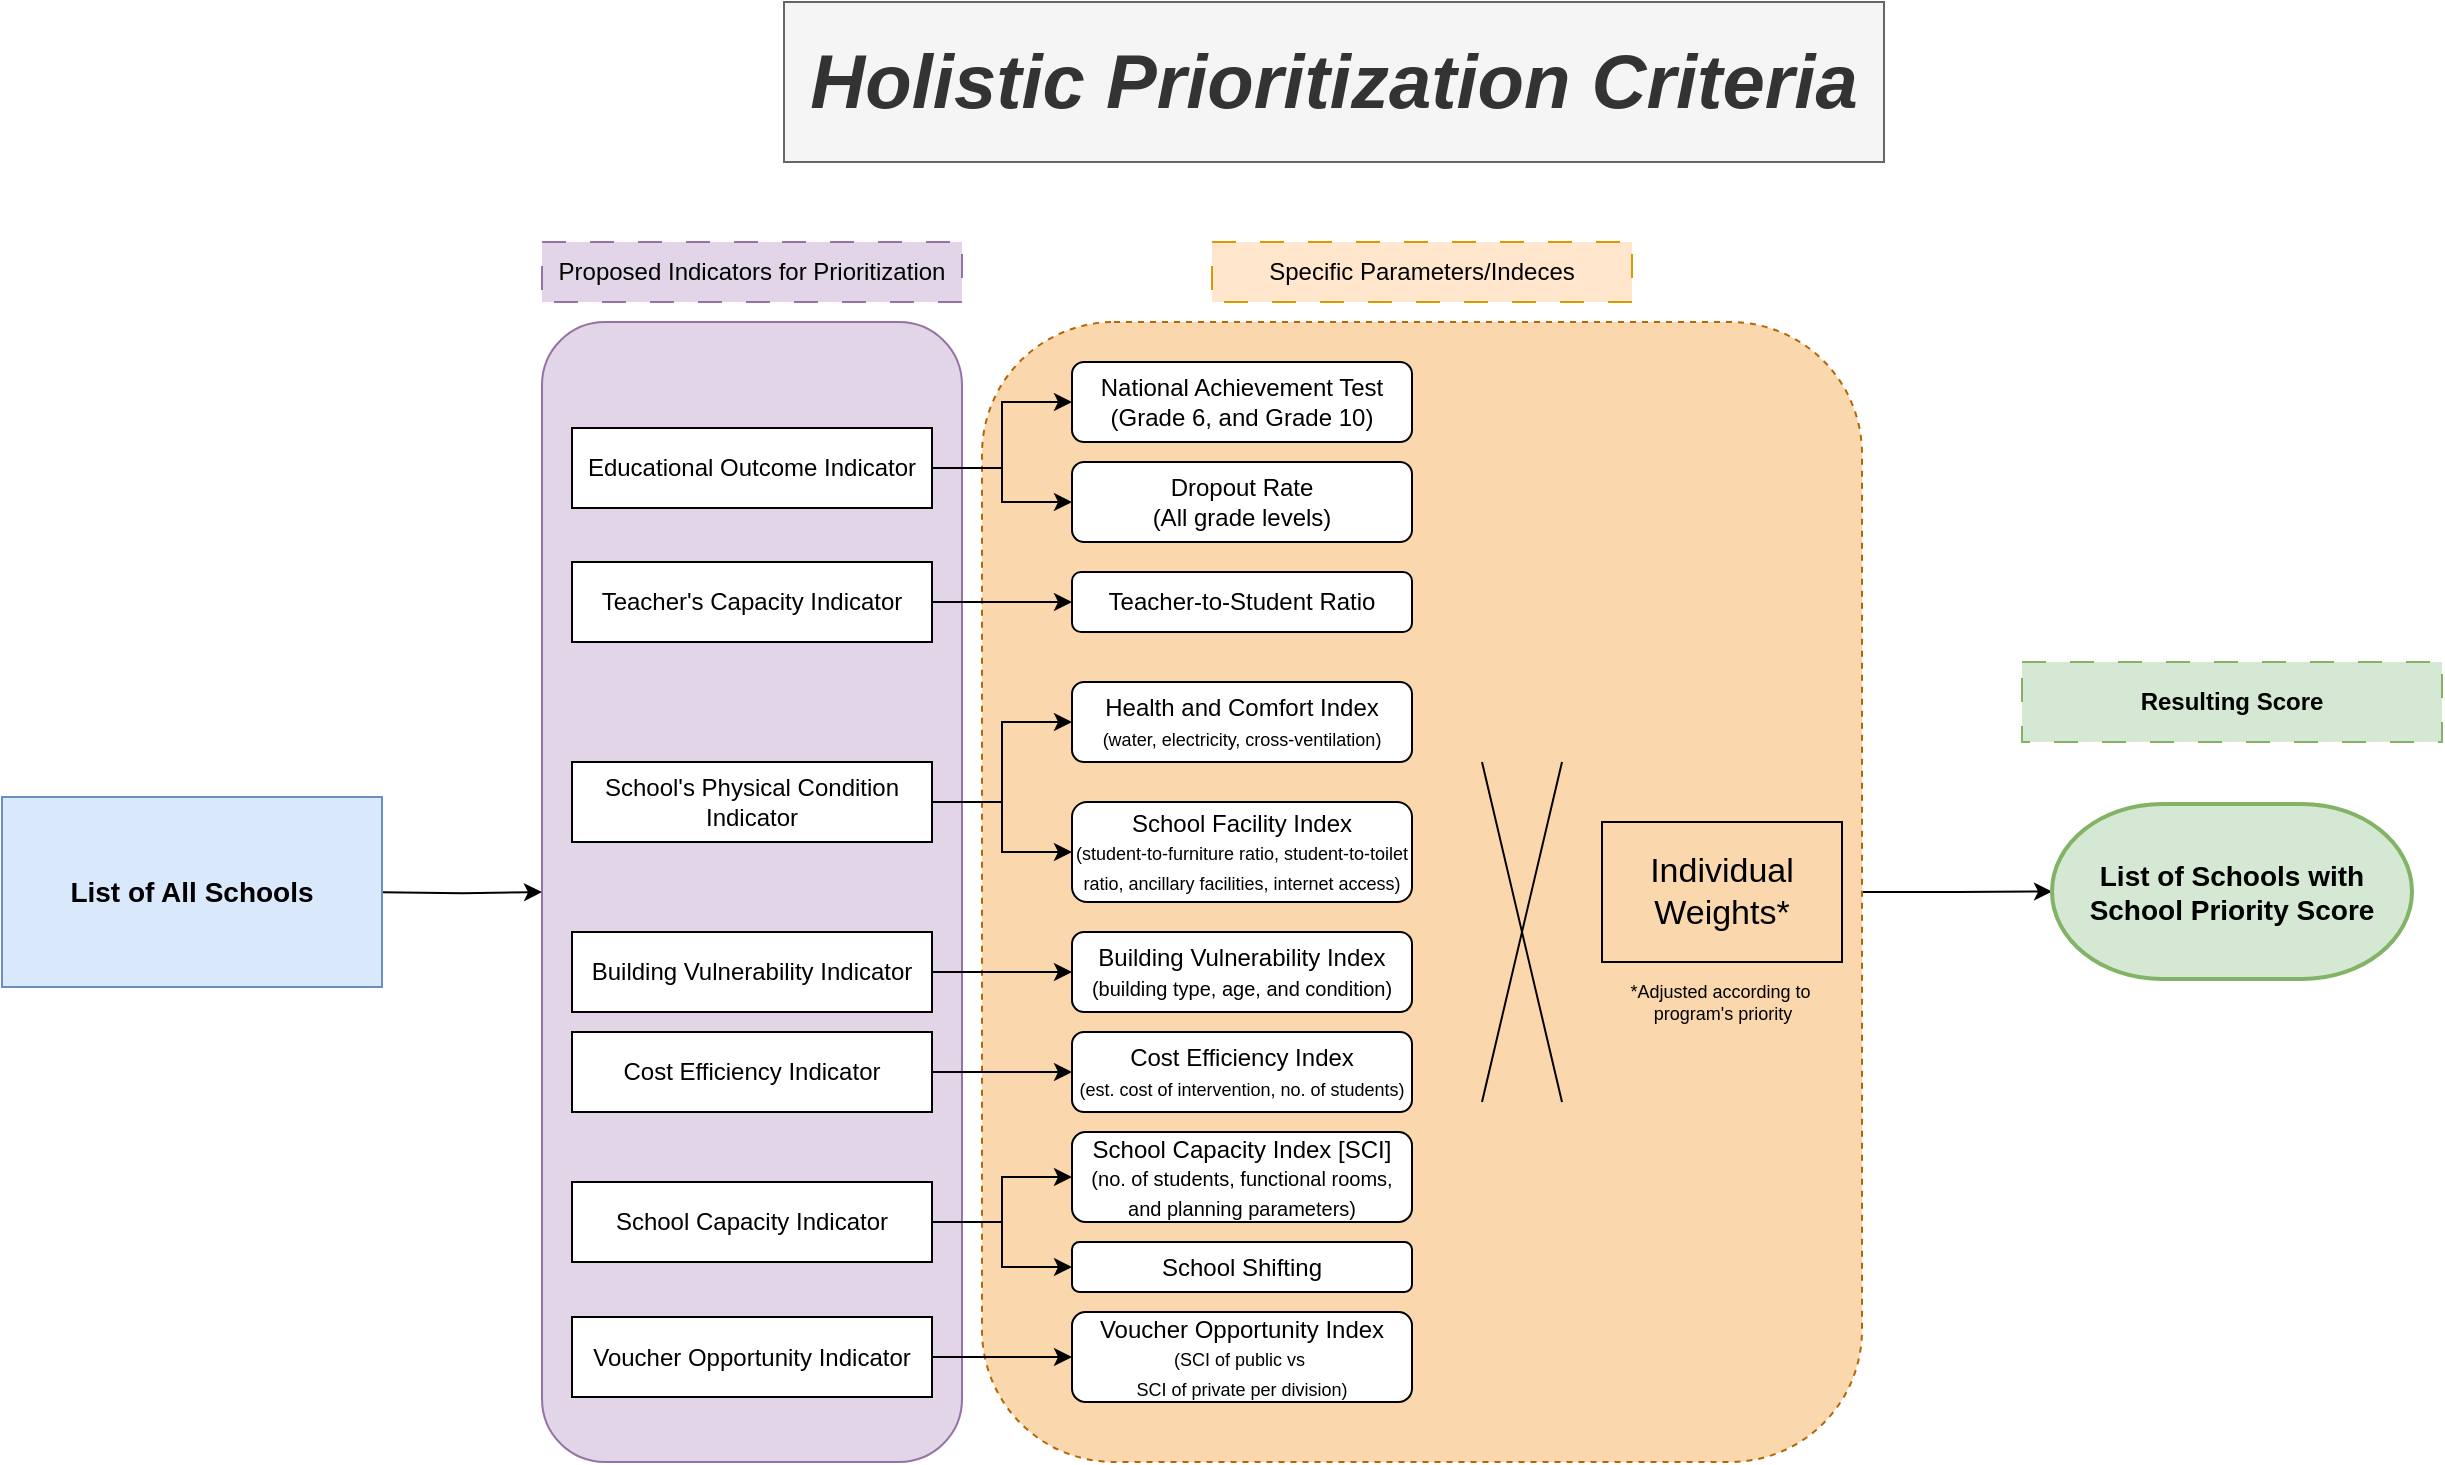 <mxfile version="27.2.0" pages="2">
  <diagram name="General prioritization" id="dZrU0kMsjJ5C0qUi8lvo">
    <mxGraphModel dx="1281" dy="521" grid="1" gridSize="10" guides="1" tooltips="1" connect="1" arrows="1" fold="1" page="1" pageScale="1" pageWidth="1400" pageHeight="850" math="0" shadow="0">
      <root>
        <mxCell id="0" />
        <mxCell id="1" parent="0" />
        <mxCell id="VMlLZKtZhOFw7uXdyvWQ-4" value="" style="rounded=1;whiteSpace=wrap;html=1;fillColor=#e1d5e7;movable=1;resizable=1;rotatable=1;deletable=1;editable=1;locked=0;connectable=1;strokeColor=#9673a6;" vertex="1" parent="1">
          <mxGeometry x="290" y="190" width="210" height="570" as="geometry" />
        </mxCell>
        <mxCell id="vic8FIyBIyHEnbwLf0WX-36" value="" style="edgeStyle=orthogonalEdgeStyle;rounded=0;orthogonalLoop=1;jettySize=auto;html=1;entryX=0;entryY=0.5;entryDx=0;entryDy=0;entryPerimeter=0;" parent="1" source="BNtDZjOPGP3XTsJQUTeh-1" target="O7cRetoSGUjlBEMeUUlz-1" edge="1">
          <mxGeometry relative="1" as="geometry">
            <mxPoint x="990" y="475" as="targetPoint" />
          </mxGeometry>
        </mxCell>
        <mxCell id="BNtDZjOPGP3XTsJQUTeh-1" value="" style="rounded=1;whiteSpace=wrap;html=1;dashed=1;fillColor=#fad7ac;movable=1;resizable=1;rotatable=1;deletable=1;editable=1;locked=0;connectable=1;strokeColor=#b46504;" parent="1" vertex="1">
          <mxGeometry x="510" y="190" width="440" height="570" as="geometry" />
        </mxCell>
        <mxCell id="BNtDZjOPGP3XTsJQUTeh-2" value="Proposed Indicators for Prioritization" style="text;html=1;align=center;verticalAlign=middle;whiteSpace=wrap;rounded=0;dashed=1;dashPattern=12 12;strokeColor=#9673a6;fillColor=#e1d5e7;" parent="1" vertex="1">
          <mxGeometry x="290" y="150" width="210" height="30" as="geometry" />
        </mxCell>
        <mxCell id="XTur4s0cb5oGFLy252QC-3" style="edgeStyle=orthogonalEdgeStyle;rounded=0;orthogonalLoop=1;jettySize=auto;html=1;entryX=0;entryY=0.5;entryDx=0;entryDy=0;" edge="1" parent="1" source="BNtDZjOPGP3XTsJQUTeh-5" target="BNtDZjOPGP3XTsJQUTeh-13">
          <mxGeometry relative="1" as="geometry" />
        </mxCell>
        <mxCell id="XTur4s0cb5oGFLy252QC-4" style="edgeStyle=orthogonalEdgeStyle;rounded=0;orthogonalLoop=1;jettySize=auto;html=1;entryX=0;entryY=0.5;entryDx=0;entryDy=0;" edge="1" parent="1" source="BNtDZjOPGP3XTsJQUTeh-5" target="vic8FIyBIyHEnbwLf0WX-2">
          <mxGeometry relative="1" as="geometry" />
        </mxCell>
        <mxCell id="BNtDZjOPGP3XTsJQUTeh-5" value="Educational Outcome Indicator" style="rounded=0;whiteSpace=wrap;html=1;glass=0;fontStyle=0;spacing=5;" parent="1" vertex="1">
          <mxGeometry x="305" y="243" width="180" height="40" as="geometry" />
        </mxCell>
        <mxCell id="vic8FIyBIyHEnbwLf0WX-7" value="" style="edgeStyle=orthogonalEdgeStyle;rounded=0;orthogonalLoop=1;jettySize=auto;html=1;" parent="1" source="BNtDZjOPGP3XTsJQUTeh-6" target="vic8FIyBIyHEnbwLf0WX-6" edge="1">
          <mxGeometry relative="1" as="geometry" />
        </mxCell>
        <mxCell id="BNtDZjOPGP3XTsJQUTeh-6" value="Teacher&#39;s Capacity Indicator" style="rounded=0;whiteSpace=wrap;html=1;glass=0;fontStyle=0;spacing=5;" parent="1" vertex="1">
          <mxGeometry x="305" y="310" width="180" height="40" as="geometry" />
        </mxCell>
        <mxCell id="vic8FIyBIyHEnbwLf0WX-15" style="edgeStyle=orthogonalEdgeStyle;rounded=0;orthogonalLoop=1;jettySize=auto;html=1;entryX=0;entryY=0.5;entryDx=0;entryDy=0;" parent="1" source="BNtDZjOPGP3XTsJQUTeh-7" target="vic8FIyBIyHEnbwLf0WX-10" edge="1">
          <mxGeometry relative="1" as="geometry" />
        </mxCell>
        <mxCell id="vic8FIyBIyHEnbwLf0WX-16" style="edgeStyle=orthogonalEdgeStyle;rounded=0;orthogonalLoop=1;jettySize=auto;html=1;entryX=0;entryY=0.5;entryDx=0;entryDy=0;" parent="1" source="BNtDZjOPGP3XTsJQUTeh-7" target="vic8FIyBIyHEnbwLf0WX-11" edge="1">
          <mxGeometry relative="1" as="geometry" />
        </mxCell>
        <mxCell id="BNtDZjOPGP3XTsJQUTeh-7" value="School&#39;s Physical Condition Indicator" style="rounded=0;whiteSpace=wrap;html=1;glass=0;fontStyle=0;spacing=5;" parent="1" vertex="1">
          <mxGeometry x="305" y="410" width="180" height="40" as="geometry" />
        </mxCell>
        <mxCell id="vic8FIyBIyHEnbwLf0WX-17" style="edgeStyle=orthogonalEdgeStyle;rounded=0;orthogonalLoop=1;jettySize=auto;html=1;entryX=0;entryY=0.5;entryDx=0;entryDy=0;" parent="1" source="BNtDZjOPGP3XTsJQUTeh-8" target="vic8FIyBIyHEnbwLf0WX-12" edge="1">
          <mxGeometry relative="1" as="geometry" />
        </mxCell>
        <mxCell id="BNtDZjOPGP3XTsJQUTeh-8" value="Building Vulnerability Indicator" style="rounded=0;whiteSpace=wrap;html=1;glass=0;fontStyle=0;spacing=5;" parent="1" vertex="1">
          <mxGeometry x="305" y="495" width="180" height="40" as="geometry" />
        </mxCell>
        <mxCell id="vic8FIyBIyHEnbwLf0WX-18" style="edgeStyle=orthogonalEdgeStyle;rounded=0;orthogonalLoop=1;jettySize=auto;html=1;exitX=1;exitY=0.5;exitDx=0;exitDy=0;entryX=0;entryY=0.5;entryDx=0;entryDy=0;" parent="1" source="BNtDZjOPGP3XTsJQUTeh-9" target="vic8FIyBIyHEnbwLf0WX-13" edge="1">
          <mxGeometry relative="1" as="geometry" />
        </mxCell>
        <mxCell id="BNtDZjOPGP3XTsJQUTeh-9" value="Cost Efficiency Indicator" style="rounded=0;whiteSpace=wrap;html=1;glass=0;fontStyle=0;spacing=5;" parent="1" vertex="1">
          <mxGeometry x="305" y="545" width="180" height="40" as="geometry" />
        </mxCell>
        <mxCell id="vic8FIyBIyHEnbwLf0WX-19" style="edgeStyle=orthogonalEdgeStyle;rounded=0;orthogonalLoop=1;jettySize=auto;html=1;entryX=0;entryY=0.5;entryDx=0;entryDy=0;" parent="1" source="BNtDZjOPGP3XTsJQUTeh-10" target="vic8FIyBIyHEnbwLf0WX-14" edge="1">
          <mxGeometry relative="1" as="geometry" />
        </mxCell>
        <mxCell id="vic8FIyBIyHEnbwLf0WX-29" style="edgeStyle=orthogonalEdgeStyle;rounded=0;orthogonalLoop=1;jettySize=auto;html=1;entryX=0;entryY=0.5;entryDx=0;entryDy=0;" parent="1" source="BNtDZjOPGP3XTsJQUTeh-10" target="vic8FIyBIyHEnbwLf0WX-27" edge="1">
          <mxGeometry relative="1" as="geometry" />
        </mxCell>
        <mxCell id="BNtDZjOPGP3XTsJQUTeh-10" value="School Capacity Indicator" style="rounded=0;whiteSpace=wrap;html=1;glass=0;fontStyle=0;spacing=5;" parent="1" vertex="1">
          <mxGeometry x="305" y="620" width="180" height="40" as="geometry" />
        </mxCell>
        <mxCell id="vic8FIyBIyHEnbwLf0WX-21" style="edgeStyle=orthogonalEdgeStyle;rounded=0;orthogonalLoop=1;jettySize=auto;html=1;entryX=0;entryY=0.5;entryDx=0;entryDy=0;" parent="1" source="BNtDZjOPGP3XTsJQUTeh-11" target="vic8FIyBIyHEnbwLf0WX-20" edge="1">
          <mxGeometry relative="1" as="geometry" />
        </mxCell>
        <mxCell id="BNtDZjOPGP3XTsJQUTeh-11" value="Voucher Opportunity Indicator" style="rounded=0;whiteSpace=wrap;html=1;glass=0;fontStyle=0;spacing=5;" parent="1" vertex="1">
          <mxGeometry x="305" y="687.5" width="180" height="40" as="geometry" />
        </mxCell>
        <mxCell id="BNtDZjOPGP3XTsJQUTeh-13" value="National Achievement Test (Grade 6, and Grade 10)" style="rounded=1;whiteSpace=wrap;html=1;" parent="1" vertex="1">
          <mxGeometry x="555" y="210" width="170" height="40" as="geometry" />
        </mxCell>
        <mxCell id="vic8FIyBIyHEnbwLf0WX-2" value="Dropout Rate&lt;br&gt;(All grade levels)" style="rounded=1;whiteSpace=wrap;html=1;" parent="1" vertex="1">
          <mxGeometry x="555" y="260" width="170" height="40" as="geometry" />
        </mxCell>
        <mxCell id="vic8FIyBIyHEnbwLf0WX-6" value="Teacher-to-Student Ratio" style="rounded=1;whiteSpace=wrap;html=1;" parent="1" vertex="1">
          <mxGeometry x="555" y="315" width="170" height="30" as="geometry" />
        </mxCell>
        <mxCell id="vic8FIyBIyHEnbwLf0WX-10" value="Health and Comfort Index&lt;br&gt;&lt;font style=&quot;font-size: 9px;&quot;&gt;(water, electricity, cross-ventilation)&lt;/font&gt;" style="rounded=1;whiteSpace=wrap;html=1;" parent="1" vertex="1">
          <mxGeometry x="555" y="370" width="170" height="40" as="geometry" />
        </mxCell>
        <mxCell id="vic8FIyBIyHEnbwLf0WX-11" value="School Facility Index&lt;br&gt;&lt;font style=&quot;font-size: 9px;&quot;&gt;(student-to-furniture ratio, student-to-toilet ratio, ancillary facilities, internet access)&lt;/font&gt;" style="rounded=1;whiteSpace=wrap;html=1;" parent="1" vertex="1">
          <mxGeometry x="555" y="430" width="170" height="50" as="geometry" />
        </mxCell>
        <mxCell id="vic8FIyBIyHEnbwLf0WX-12" value="Building Vulnerability Index&lt;div&gt;&lt;font size=&quot;1&quot;&gt;(building type, age, and condition)&lt;/font&gt;&lt;/div&gt;" style="rounded=1;whiteSpace=wrap;html=1;" parent="1" vertex="1">
          <mxGeometry x="555" y="495" width="170" height="40" as="geometry" />
        </mxCell>
        <mxCell id="vic8FIyBIyHEnbwLf0WX-13" value="Cost Efficiency Index&lt;br&gt;&lt;font style=&quot;font-size: 9px;&quot;&gt;(est. cost of intervention, no. of students)&lt;/font&gt;" style="rounded=1;whiteSpace=wrap;html=1;" parent="1" vertex="1">
          <mxGeometry x="555" y="545" width="170" height="40" as="geometry" />
        </mxCell>
        <mxCell id="vic8FIyBIyHEnbwLf0WX-14" value="School Capacity Index [SCI]&lt;div&gt;&lt;font style=&quot;font-size: 10px;&quot;&gt;(no. of students, functional rooms, and planning parameters)&lt;/font&gt;&lt;/div&gt;" style="rounded=1;whiteSpace=wrap;html=1;" parent="1" vertex="1">
          <mxGeometry x="555" y="595" width="170" height="45" as="geometry" />
        </mxCell>
        <mxCell id="vic8FIyBIyHEnbwLf0WX-20" value="Voucher Opportunity Index&lt;div&gt;&lt;font style=&quot;font-size: 9px;&quot;&gt;(SCI of public vs&amp;nbsp;&lt;/font&gt;&lt;/div&gt;&lt;div&gt;&lt;font style=&quot;font-size: 9px;&quot;&gt;SCI of private per division)&lt;/font&gt;&lt;/div&gt;" style="rounded=1;whiteSpace=wrap;html=1;" parent="1" vertex="1">
          <mxGeometry x="555" y="685" width="170" height="45" as="geometry" />
        </mxCell>
        <mxCell id="vic8FIyBIyHEnbwLf0WX-24" value="" style="shape=mxgraph.sysml.x;" parent="1" vertex="1">
          <mxGeometry x="760" y="410" width="40" height="170" as="geometry" />
        </mxCell>
        <mxCell id="vic8FIyBIyHEnbwLf0WX-26" value="Specific Parameters/Indeces" style="text;html=1;align=center;verticalAlign=middle;whiteSpace=wrap;rounded=0;dashed=1;dashPattern=12 12;strokeColor=#d79b00;fillColor=#ffe6cc;" parent="1" vertex="1">
          <mxGeometry x="625" y="150" width="210" height="30" as="geometry" />
        </mxCell>
        <mxCell id="vic8FIyBIyHEnbwLf0WX-27" value="School Shifting" style="rounded=1;whiteSpace=wrap;html=1;" parent="1" vertex="1">
          <mxGeometry x="555" y="650" width="170" height="25" as="geometry" />
        </mxCell>
        <mxCell id="vic8FIyBIyHEnbwLf0WX-31" value="&lt;div&gt;&lt;span style=&quot;font-size: 17px; background-color: transparent; color: light-dark(rgb(0, 0, 0), rgb(255, 255, 255));&quot;&gt;Individual&lt;/span&gt;&lt;/div&gt;&lt;div&gt;&lt;font style=&quot;font-size: 17px;&quot;&gt;Weights*&lt;/font&gt;&lt;/div&gt;" style="text;html=1;align=center;verticalAlign=middle;whiteSpace=wrap;rounded=0;strokeColor=default;" parent="1" vertex="1">
          <mxGeometry x="820" y="440" width="120" height="70" as="geometry" />
        </mxCell>
        <mxCell id="up6tPEkPAK3OuS0IHPs8-2" value="Resulting Score" style="text;html=1;align=center;verticalAlign=middle;whiteSpace=wrap;rounded=0;dashed=1;dashPattern=12 12;strokeColor=#82b366;fillColor=#d5e8d4;fontStyle=1;" vertex="1" parent="1">
          <mxGeometry x="1030" y="360" width="210" height="40" as="geometry" />
        </mxCell>
        <mxCell id="O7cRetoSGUjlBEMeUUlz-1" value="&lt;div&gt;List of Schools with&lt;/div&gt;School Priority Score" style="strokeWidth=2;html=1;shape=mxgraph.flowchart.terminator;whiteSpace=wrap;fontStyle=1;fillColor=#d5e8d4;strokeColor=#82b366;fontSize=14;" vertex="1" parent="1">
          <mxGeometry x="1045" y="431" width="180" height="87.5" as="geometry" />
        </mxCell>
        <mxCell id="VMlLZKtZhOFw7uXdyvWQ-5" style="edgeStyle=orthogonalEdgeStyle;rounded=0;orthogonalLoop=1;jettySize=auto;html=1;entryX=0;entryY=0.5;entryDx=0;entryDy=0;" edge="1" parent="1" target="VMlLZKtZhOFw7uXdyvWQ-4">
          <mxGeometry relative="1" as="geometry">
            <mxPoint x="210" y="475.077" as="sourcePoint" />
          </mxGeometry>
        </mxCell>
        <mxCell id="VMlLZKtZhOFw7uXdyvWQ-6" value="&lt;span style=&quot;font-size: 14px; font-weight: 700;&quot;&gt;List of All Schools&lt;/span&gt;" style="whiteSpace=wrap;html=1;fillColor=#dae8fc;strokeColor=#6c8ebf;rounded=0;" vertex="1" parent="1">
          <mxGeometry x="20" y="427.5" width="190" height="95" as="geometry" />
        </mxCell>
        <mxCell id="myohFQ1zVKSuxoloC7QV-1" value="*Adjusted according to&amp;nbsp;&lt;div&gt;program&#39;s priority&lt;/div&gt;" style="text;html=1;align=center;verticalAlign=middle;resizable=0;points=[];autosize=1;strokeColor=none;fillColor=none;fontSize=9;" vertex="1" parent="1">
          <mxGeometry x="820" y="510" width="120" height="40" as="geometry" />
        </mxCell>
        <mxCell id="Q5P0W0iKlHpEz1kMINdg-1" value="&lt;font style=&quot;font-size: 38px;&quot;&gt;&lt;b&gt;&lt;i&gt;Holistic Prioritization Criteria&lt;/i&gt;&lt;/b&gt;&lt;/font&gt;" style="text;html=1;align=center;verticalAlign=middle;whiteSpace=wrap;rounded=0;fillColor=#f5f5f5;fontColor=#333333;strokeColor=#666666;" vertex="1" parent="1">
          <mxGeometry x="411" y="30" width="550" height="80" as="geometry" />
        </mxCell>
      </root>
    </mxGraphModel>
  </diagram>
  <diagram id="-ljFOnRg_goBhUpYikwA" name="New Construction">
    <mxGraphModel dx="1079" dy="439" grid="1" gridSize="11" guides="1" tooltips="1" connect="1" arrows="1" fold="1" page="1" pageScale="1" pageWidth="1400" pageHeight="850" math="0" shadow="0">
      <root>
        <mxCell id="0" />
        <mxCell id="1" parent="0" />
        <mxCell id="X7e3FLCe9e5jz8i-fLvw-19" value="" style="group" vertex="1" connectable="0" parent="1">
          <mxGeometry x="1144" y="561" width="176" height="242" as="geometry" />
        </mxCell>
        <mxCell id="X7e3FLCe9e5jz8i-fLvw-13" value="" style="rounded=0;whiteSpace=wrap;html=1;" vertex="1" parent="X7e3FLCe9e5jz8i-fLvw-19">
          <mxGeometry width="176" height="242" as="geometry" />
        </mxCell>
        <mxCell id="X7e3FLCe9e5jz8i-fLvw-14" value="NewCon Masterlist" style="text;html=1;align=center;verticalAlign=middle;resizable=0;points=[];autosize=1;strokeColor=none;fillColor=none;fontStyle=1" vertex="1" parent="X7e3FLCe9e5jz8i-fLvw-19">
          <mxGeometry x="27.5" y="6" width="121" height="33" as="geometry" />
        </mxCell>
        <mxCell id="X7e3FLCe9e5jz8i-fLvw-15" value="List A" style="whiteSpace=wrap;html=1;strokeWidth=2;fillColor=#ffe6cc;strokeColor=#d79b00;" vertex="1" parent="X7e3FLCe9e5jz8i-fLvw-19">
          <mxGeometry x="27.5" y="55" width="120" height="44" as="geometry" />
        </mxCell>
        <mxCell id="X7e3FLCe9e5jz8i-fLvw-17" value="List B" style="whiteSpace=wrap;html=1;strokeWidth=2;fillColor=#ffe6cc;strokeColor=#d79b00;" vertex="1" parent="X7e3FLCe9e5jz8i-fLvw-19">
          <mxGeometry x="27.5" y="99" width="120" height="44" as="geometry" />
        </mxCell>
        <mxCell id="X7e3FLCe9e5jz8i-fLvw-18" value="List C" style="whiteSpace=wrap;html=1;strokeWidth=2;fillColor=#ffe6cc;strokeColor=#d79b00;" vertex="1" parent="X7e3FLCe9e5jz8i-fLvw-19">
          <mxGeometry x="27.5" y="143" width="120" height="44" as="geometry" />
        </mxCell>
        <mxCell id="O3PZ08gSuVm4dULurhEU-2" value="&lt;font style=&quot;font-size: 38px;&quot;&gt;&lt;b&gt;&lt;i&gt;New Construction&lt;/i&gt;&lt;/b&gt;&lt;/font&gt;" style="text;html=1;align=center;verticalAlign=middle;whiteSpace=wrap;rounded=0;fillColor=#f5f5f5;fontColor=#333333;strokeColor=#666666;" vertex="1" parent="1">
          <mxGeometry x="470" y="50" width="380" height="80" as="geometry" />
        </mxCell>
        <mxCell id="oc-iiDuYTo9tr-FX-BDX-18" value="" style="group" vertex="1" connectable="0" parent="1">
          <mxGeometry x="1034" y="33" width="330" height="121" as="geometry" />
        </mxCell>
        <mxCell id="oc-iiDuYTo9tr-FX-BDX-4" value="" style="edgeStyle=orthogonalEdgeStyle;rounded=0;orthogonalLoop=1;jettySize=auto;html=1;entryX=0;entryY=0.5;entryDx=0;entryDy=0;" edge="1" parent="oc-iiDuYTo9tr-FX-BDX-18" target="oc-iiDuYTo9tr-FX-BDX-3">
          <mxGeometry relative="1" as="geometry">
            <mxPoint x="146.757" y="60.546" as="sourcePoint" />
            <mxPoint x="191.351" y="8.643" as="targetPoint" />
            <Array as="points">
              <mxPoint x="164.595" y="60.5" />
              <mxPoint x="164.595" y="17.286" />
            </Array>
          </mxGeometry>
        </mxCell>
        <mxCell id="oc-iiDuYTo9tr-FX-BDX-14" value="" style="edgeStyle=orthogonalEdgeStyle;rounded=0;orthogonalLoop=1;jettySize=auto;html=1;" edge="1" parent="oc-iiDuYTo9tr-FX-BDX-18" source="oc-iiDuYTo9tr-FX-BDX-1" target="oc-iiDuYTo9tr-FX-BDX-13">
          <mxGeometry relative="1" as="geometry" />
        </mxCell>
        <mxCell id="oc-iiDuYTo9tr-FX-BDX-16" style="edgeStyle=orthogonalEdgeStyle;rounded=0;orthogonalLoop=1;jettySize=auto;html=1;entryX=0;entryY=0.5;entryDx=0;entryDy=0;" edge="1" parent="oc-iiDuYTo9tr-FX-BDX-18" source="oc-iiDuYTo9tr-FX-BDX-1" target="oc-iiDuYTo9tr-FX-BDX-9">
          <mxGeometry relative="1" as="geometry" />
        </mxCell>
        <mxCell id="oc-iiDuYTo9tr-FX-BDX-1" value="&lt;font style=&quot;font-size: 14px;&quot;&gt;Buildable Space&lt;/font&gt;" style="rounded=1;whiteSpace=wrap;html=1;" vertex="1" parent="oc-iiDuYTo9tr-FX-BDX-18">
          <mxGeometry y="43.214" width="142.703" height="34.571" as="geometry" />
        </mxCell>
        <mxCell id="oc-iiDuYTo9tr-FX-BDX-3" value="&lt;font style=&quot;font-size: 14px;&quot;&gt;Size of Buildable Space&lt;/font&gt;" style="rounded=1;whiteSpace=wrap;html=1;" vertex="1" parent="oc-iiDuYTo9tr-FX-BDX-18">
          <mxGeometry x="187.297" width="142.703" height="34.571" as="geometry" />
        </mxCell>
        <mxCell id="oc-iiDuYTo9tr-FX-BDX-9" value="&lt;font style=&quot;font-size: 14px;&quot;&gt;Topography&lt;/font&gt;" style="rounded=1;whiteSpace=wrap;html=1;" vertex="1" parent="oc-iiDuYTo9tr-FX-BDX-18">
          <mxGeometry x="187.297" y="86.429" width="142.703" height="34.571" as="geometry" />
        </mxCell>
        <mxCell id="oc-iiDuYTo9tr-FX-BDX-13" value="&lt;font style=&quot;font-size: 14px;&quot;&gt;Shape&lt;/font&gt;" style="rounded=1;whiteSpace=wrap;html=1;" vertex="1" parent="oc-iiDuYTo9tr-FX-BDX-18">
          <mxGeometry x="187.297" y="43.214" width="142.703" height="34.571" as="geometry" />
        </mxCell>
        <mxCell id="Ip6phRdqUxnKEYACGbWG-19" value="" style="edgeStyle=orthogonalEdgeStyle;rounded=0;orthogonalLoop=1;jettySize=auto;html=1;exitX=1;exitY=0.5;exitDx=0;exitDy=0;exitPerimeter=0;" edge="1" parent="1" source="X7e3FLCe9e5jz8i-fLvw-1">
          <mxGeometry relative="1" as="geometry">
            <mxPoint x="419" y="411.296" as="sourcePoint" />
            <mxPoint x="470" y="411.447" as="targetPoint" />
          </mxGeometry>
        </mxCell>
        <mxCell id="Ip6phRdqUxnKEYACGbWG-5" value="" style="edgeStyle=orthogonalEdgeStyle;rounded=0;orthogonalLoop=1;jettySize=auto;html=1;" edge="1" parent="1" source="Ip6phRdqUxnKEYACGbWG-2" target="Ip6phRdqUxnKEYACGbWG-4">
          <mxGeometry relative="1" as="geometry" />
        </mxCell>
        <mxCell id="Ip6phRdqUxnKEYACGbWG-6" value="No" style="edgeLabel;html=1;align=center;verticalAlign=middle;resizable=0;points=[];fontSize=17;labelBackgroundColor=#FFCCCC;" vertex="1" connectable="0" parent="Ip6phRdqUxnKEYACGbWG-5">
          <mxGeometry x="-0.207" y="1" relative="1" as="geometry">
            <mxPoint y="1" as="offset" />
          </mxGeometry>
        </mxCell>
        <mxCell id="Ip6phRdqUxnKEYACGbWG-8" value="" style="edgeStyle=orthogonalEdgeStyle;rounded=0;orthogonalLoop=1;jettySize=auto;html=1;entryX=0;entryY=0.5;entryDx=0;entryDy=0;entryPerimeter=0;exitX=0.5;exitY=0;exitDx=0;exitDy=0;exitPerimeter=0;" edge="1" parent="1" source="Ip6phRdqUxnKEYACGbWG-2" target="Ip6phRdqUxnKEYACGbWG-10">
          <mxGeometry relative="1" as="geometry">
            <mxPoint x="574.5" y="267" as="targetPoint" />
          </mxGeometry>
        </mxCell>
        <mxCell id="Ip6phRdqUxnKEYACGbWG-9" value="Yes" style="edgeLabel;html=1;align=center;verticalAlign=middle;resizable=0;points=[];labelBackgroundColor=#B9E0A5;fontSize=17;" vertex="1" connectable="0" parent="Ip6phRdqUxnKEYACGbWG-8">
          <mxGeometry x="-0.092" y="2" relative="1" as="geometry">
            <mxPoint x="32" y="2" as="offset" />
          </mxGeometry>
        </mxCell>
        <mxCell id="Ip6phRdqUxnKEYACGbWG-2" value="&lt;div&gt;&lt;font style=&quot;font-size: 14px;&quot;&gt;With acceptable&lt;/font&gt;&lt;/div&gt;&lt;font style=&quot;font-size: 14px;&quot;&gt;Site Ownership Document?&lt;/font&gt;" style="strokeWidth=2;html=1;shape=mxgraph.flowchart.decision;whiteSpace=wrap;" vertex="1" parent="1">
          <mxGeometry x="470" y="324.25" width="209" height="177" as="geometry" />
        </mxCell>
        <mxCell id="-QdN0e514HKTev0TLk4f-7" value="" style="edgeStyle=orthogonalEdgeStyle;rounded=0;orthogonalLoop=1;jettySize=auto;html=1;" edge="1" parent="1" source="Ip6phRdqUxnKEYACGbWG-4" target="-QdN0e514HKTev0TLk4f-6">
          <mxGeometry relative="1" as="geometry" />
        </mxCell>
        <mxCell id="Ip6phRdqUxnKEYACGbWG-4" value="Group C" style="whiteSpace=wrap;html=1;strokeWidth=2;" vertex="1" parent="1">
          <mxGeometry x="514.5" y="578" width="120" height="60" as="geometry" />
        </mxCell>
        <mxCell id="Ip6phRdqUxnKEYACGbWG-16" style="edgeStyle=orthogonalEdgeStyle;rounded=0;orthogonalLoop=1;jettySize=auto;html=1;entryX=0.5;entryY=0;entryDx=0;entryDy=0;" edge="1" parent="1" source="Ip6phRdqUxnKEYACGbWG-10" target="Ip6phRdqUxnKEYACGbWG-15">
          <mxGeometry relative="1" as="geometry" />
        </mxCell>
        <mxCell id="Ip6phRdqUxnKEYACGbWG-17" value="&lt;span style=&quot;background-color: rgb(255, 204, 204);&quot;&gt;No&lt;/span&gt;" style="edgeLabel;html=1;align=center;verticalAlign=middle;resizable=0;points=[];fontSize=15;" vertex="1" connectable="0" parent="Ip6phRdqUxnKEYACGbWG-16">
          <mxGeometry x="-0.148" y="-5" relative="1" as="geometry">
            <mxPoint x="5" as="offset" />
          </mxGeometry>
        </mxCell>
        <mxCell id="-QdN0e514HKTev0TLk4f-4" style="edgeStyle=orthogonalEdgeStyle;rounded=0;orthogonalLoop=1;jettySize=auto;html=1;entryX=0;entryY=0.5;entryDx=0;entryDy=0;" edge="1" parent="1" source="Ip6phRdqUxnKEYACGbWG-10" target="-QdN0e514HKTev0TLk4f-3">
          <mxGeometry relative="1" as="geometry" />
        </mxCell>
        <mxCell id="-QdN0e514HKTev0TLk4f-5" value="&lt;span style=&quot;background-color: rgb(185, 224, 165);&quot;&gt;Yes&lt;/span&gt;" style="edgeLabel;html=1;align=center;verticalAlign=middle;resizable=0;points=[];fontSize=15;" vertex="1" connectable="0" parent="-QdN0e514HKTev0TLk4f-4">
          <mxGeometry x="-0.145" y="-2" relative="1" as="geometry">
            <mxPoint y="-2" as="offset" />
          </mxGeometry>
        </mxCell>
        <mxCell id="Ip6phRdqUxnKEYACGbWG-10" value="&lt;div&gt;&lt;font style=&quot;font-size: 14px;&quot;&gt;With &lt;i&gt;readily&lt;/i&gt;&amp;nbsp;buildable space?&lt;/font&gt;&lt;/div&gt;" style="strokeWidth=2;html=1;shape=mxgraph.flowchart.decision;whiteSpace=wrap;" vertex="1" parent="1">
          <mxGeometry x="715" y="165" width="231" height="176" as="geometry" />
        </mxCell>
        <mxCell id="X7e3FLCe9e5jz8i-fLvw-3" style="edgeStyle=orthogonalEdgeStyle;rounded=0;orthogonalLoop=1;jettySize=auto;html=1;entryX=0.5;entryY=0;entryDx=0;entryDy=0;" edge="1" parent="1" source="Ip6phRdqUxnKEYACGbWG-15" target="X7e3FLCe9e5jz8i-fLvw-2">
          <mxGeometry relative="1" as="geometry" />
        </mxCell>
        <mxCell id="Ip6phRdqUxnKEYACGbWG-15" value="Group B" style="whiteSpace=wrap;html=1;strokeWidth=2;" vertex="1" parent="1">
          <mxGeometry x="770.5" y="387.75" width="120" height="63.25" as="geometry" />
        </mxCell>
        <mxCell id="X7e3FLCe9e5jz8i-fLvw-5" style="edgeStyle=orthogonalEdgeStyle;rounded=0;orthogonalLoop=1;jettySize=auto;html=1;entryX=0.5;entryY=0;entryDx=0;entryDy=0;" edge="1" parent="1" source="-QdN0e514HKTev0TLk4f-3" target="X7e3FLCe9e5jz8i-fLvw-4">
          <mxGeometry relative="1" as="geometry" />
        </mxCell>
        <mxCell id="-QdN0e514HKTev0TLk4f-3" value="Group A" style="whiteSpace=wrap;html=1;strokeWidth=2;" vertex="1" parent="1">
          <mxGeometry x="1045" y="223" width="120" height="60" as="geometry" />
        </mxCell>
        <mxCell id="X7e3FLCe9e5jz8i-fLvw-7" value="" style="edgeStyle=orthogonalEdgeStyle;rounded=0;orthogonalLoop=1;jettySize=auto;html=1;" edge="1" parent="1" source="-QdN0e514HKTev0TLk4f-6" target="X7e3FLCe9e5jz8i-fLvw-6">
          <mxGeometry relative="1" as="geometry" />
        </mxCell>
        <mxCell id="-QdN0e514HKTev0TLk4f-6" value="Sort According to School Priority Score" style="whiteSpace=wrap;html=1;strokeWidth=2;" vertex="1" parent="1">
          <mxGeometry x="510.25" y="660" width="128.5" height="63" as="geometry" />
        </mxCell>
        <mxCell id="X7e3FLCe9e5jz8i-fLvw-1" value="&lt;div&gt;List of Schools with&lt;/div&gt;School Priority Score*" style="strokeWidth=2;html=1;shape=mxgraph.flowchart.terminator;whiteSpace=wrap;fontStyle=1;fillColor=#d5e8d4;strokeColor=#82b366;fontSize=14;" vertex="1" parent="1">
          <mxGeometry x="199" y="367.88" width="180" height="87.5" as="geometry" />
        </mxCell>
        <mxCell id="X7e3FLCe9e5jz8i-fLvw-9" value="" style="edgeStyle=orthogonalEdgeStyle;rounded=0;orthogonalLoop=1;jettySize=auto;html=1;" edge="1" parent="1" source="X7e3FLCe9e5jz8i-fLvw-2" target="X7e3FLCe9e5jz8i-fLvw-8">
          <mxGeometry relative="1" as="geometry" />
        </mxCell>
        <mxCell id="X7e3FLCe9e5jz8i-fLvw-2" value="Sort According to School Priority Score" style="whiteSpace=wrap;html=1;strokeWidth=2;" vertex="1" parent="1">
          <mxGeometry x="766.25" y="484" width="128.5" height="63" as="geometry" />
        </mxCell>
        <mxCell id="X7e3FLCe9e5jz8i-fLvw-11" value="" style="edgeStyle=orthogonalEdgeStyle;rounded=0;orthogonalLoop=1;jettySize=auto;html=1;" edge="1" parent="1" source="X7e3FLCe9e5jz8i-fLvw-4" target="X7e3FLCe9e5jz8i-fLvw-10">
          <mxGeometry relative="1" as="geometry" />
        </mxCell>
        <mxCell id="X7e3FLCe9e5jz8i-fLvw-4" value="Sort According to School Priority Score" style="whiteSpace=wrap;html=1;strokeWidth=2;" vertex="1" parent="1">
          <mxGeometry x="1040.75" y="311" width="128.5" height="63" as="geometry" />
        </mxCell>
        <mxCell id="X7e3FLCe9e5jz8i-fLvw-24" style="edgeStyle=orthogonalEdgeStyle;rounded=0;orthogonalLoop=1;jettySize=auto;html=1;entryX=0;entryY=0.5;entryDx=0;entryDy=0;" edge="1" parent="1">
          <mxGeometry relative="1" as="geometry">
            <mxPoint x="633.5" y="770.037" as="sourcePoint" />
            <mxPoint x="1170.5" y="726" as="targetPoint" />
            <Array as="points">
              <mxPoint x="1033" y="770" />
              <mxPoint x="1033" y="726" />
            </Array>
          </mxGeometry>
        </mxCell>
        <mxCell id="X7e3FLCe9e5jz8i-fLvw-6" value="List C" style="whiteSpace=wrap;html=1;strokeWidth=2;fillColor=#ffe6cc;strokeColor=#d79b00;" vertex="1" parent="1">
          <mxGeometry x="514.5" y="748" width="120" height="44" as="geometry" />
        </mxCell>
        <mxCell id="X7e3FLCe9e5jz8i-fLvw-23" style="edgeStyle=orthogonalEdgeStyle;rounded=0;orthogonalLoop=1;jettySize=auto;html=1;entryX=0;entryY=0.5;entryDx=0;entryDy=0;exitX=0.5;exitY=1;exitDx=0;exitDy=0;" edge="1" parent="1" source="X7e3FLCe9e5jz8i-fLvw-8" target="X7e3FLCe9e5jz8i-fLvw-17">
          <mxGeometry relative="1" as="geometry">
            <Array as="points">
              <mxPoint x="830" y="682" />
            </Array>
          </mxGeometry>
        </mxCell>
        <mxCell id="X7e3FLCe9e5jz8i-fLvw-8" value="List B" style="whiteSpace=wrap;html=1;strokeWidth=2;fillColor=#ffe6cc;strokeColor=#d79b00;" vertex="1" parent="1">
          <mxGeometry x="770.5" y="578" width="120" height="38" as="geometry" />
        </mxCell>
        <mxCell id="X7e3FLCe9e5jz8i-fLvw-22" style="edgeStyle=orthogonalEdgeStyle;rounded=0;orthogonalLoop=1;jettySize=auto;html=1;entryX=0;entryY=0.5;entryDx=0;entryDy=0;exitX=0.5;exitY=1;exitDx=0;exitDy=0;" edge="1" parent="1" source="X7e3FLCe9e5jz8i-fLvw-10" target="X7e3FLCe9e5jz8i-fLvw-15">
          <mxGeometry relative="1" as="geometry" />
        </mxCell>
        <mxCell id="X7e3FLCe9e5jz8i-fLvw-10" value="List A" style="whiteSpace=wrap;html=1;strokeWidth=2;fillColor=#ffe6cc;strokeColor=#d79b00;" vertex="1" parent="1">
          <mxGeometry x="1045" y="401.5" width="120" height="38.5" as="geometry" />
        </mxCell>
        <mxCell id="X7e3FLCe9e5jz8i-fLvw-12" value="*Use weights for NewCon" style="text;html=1;align=center;verticalAlign=middle;resizable=0;points=[];autosize=1;strokeColor=none;fillColor=none;" vertex="1" parent="1">
          <mxGeometry x="207" y="462.13" width="165" height="33" as="geometry" />
        </mxCell>
      </root>
    </mxGraphModel>
  </diagram>
</mxfile>
